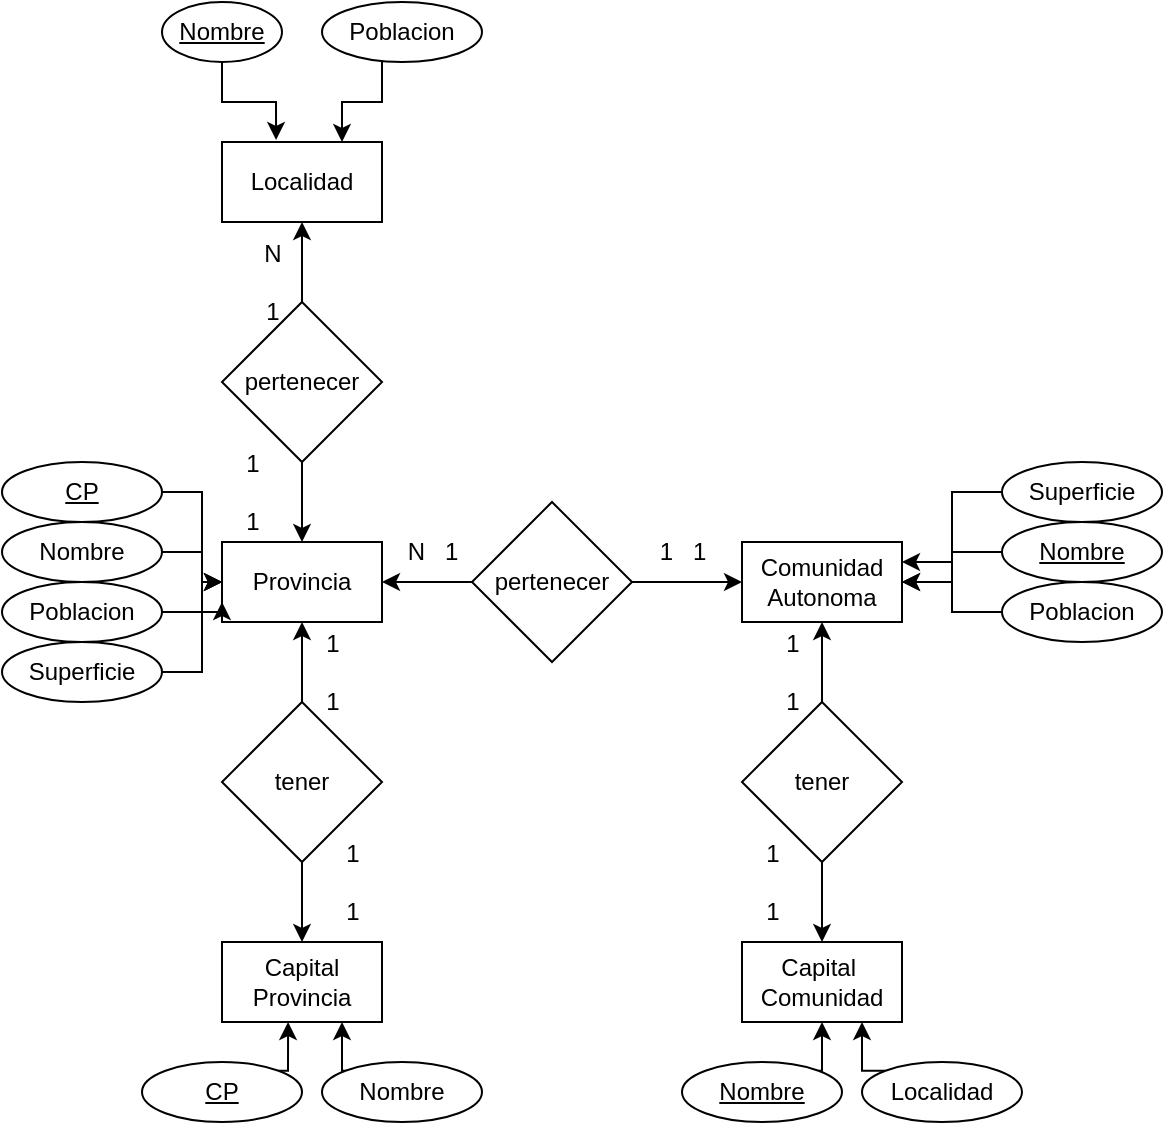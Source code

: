 <mxfile version="22.0.4" type="github">
  <diagram id="R2lEEEUBdFMjLlhIrx00" name="Page-1">
    <mxGraphModel dx="1195" dy="756" grid="1" gridSize="10" guides="1" tooltips="1" connect="1" arrows="1" fold="1" page="1" pageScale="1" pageWidth="850" pageHeight="1100" math="0" shadow="0" extFonts="Permanent Marker^https://fonts.googleapis.com/css?family=Permanent+Marker">
      <root>
        <mxCell id="0" />
        <mxCell id="1" parent="0" />
        <mxCell id="IX8ZnTn2tXp243q-xPvh-1" value="Localidad" style="rounded=0;whiteSpace=wrap;html=1;" parent="1" vertex="1">
          <mxGeometry x="220" y="300" width="80" height="40" as="geometry" />
        </mxCell>
        <mxCell id="IX8ZnTn2tXp243q-xPvh-2" value="Provincia" style="rounded=0;whiteSpace=wrap;html=1;" parent="1" vertex="1">
          <mxGeometry x="220" y="500" width="80" height="40" as="geometry" />
        </mxCell>
        <mxCell id="IX8ZnTn2tXp243q-xPvh-4" value="Comunidad Autonoma" style="rounded=0;whiteSpace=wrap;html=1;" parent="1" vertex="1">
          <mxGeometry x="480" y="500" width="80" height="40" as="geometry" />
        </mxCell>
        <mxCell id="IX8ZnTn2tXp243q-xPvh-5" value="Capital Provincia" style="rounded=0;whiteSpace=wrap;html=1;" parent="1" vertex="1">
          <mxGeometry x="220" y="700" width="80" height="40" as="geometry" />
        </mxCell>
        <mxCell id="IX8ZnTn2tXp243q-xPvh-6" value="&lt;div&gt;Capital&amp;nbsp;&lt;/div&gt;&lt;div&gt;Comunidad&lt;/div&gt;" style="rounded=0;whiteSpace=wrap;html=1;" parent="1" vertex="1">
          <mxGeometry x="480" y="700" width="80" height="40" as="geometry" />
        </mxCell>
        <mxCell id="NnU2XCsi2JXOLXrrLv1i-1" style="edgeStyle=orthogonalEdgeStyle;rounded=0;orthogonalLoop=1;jettySize=auto;html=1;" edge="1" parent="1" source="IX8ZnTn2tXp243q-xPvh-7" target="IX8ZnTn2tXp243q-xPvh-2">
          <mxGeometry relative="1" as="geometry" />
        </mxCell>
        <mxCell id="NnU2XCsi2JXOLXrrLv1i-2" style="edgeStyle=orthogonalEdgeStyle;rounded=0;orthogonalLoop=1;jettySize=auto;html=1;entryX=0.5;entryY=1;entryDx=0;entryDy=0;" edge="1" parent="1" source="IX8ZnTn2tXp243q-xPvh-7" target="IX8ZnTn2tXp243q-xPvh-1">
          <mxGeometry relative="1" as="geometry" />
        </mxCell>
        <mxCell id="IX8ZnTn2tXp243q-xPvh-7" value="pertenecer" style="rhombus;whiteSpace=wrap;html=1;" parent="1" vertex="1">
          <mxGeometry x="220" y="380" width="80" height="80" as="geometry" />
        </mxCell>
        <mxCell id="NnU2XCsi2JXOLXrrLv1i-3" style="edgeStyle=orthogonalEdgeStyle;rounded=0;orthogonalLoop=1;jettySize=auto;html=1;" edge="1" parent="1" source="IX8ZnTn2tXp243q-xPvh-8" target="IX8ZnTn2tXp243q-xPvh-2">
          <mxGeometry relative="1" as="geometry" />
        </mxCell>
        <mxCell id="NnU2XCsi2JXOLXrrLv1i-4" style="edgeStyle=orthogonalEdgeStyle;rounded=0;orthogonalLoop=1;jettySize=auto;html=1;entryX=0;entryY=0.5;entryDx=0;entryDy=0;" edge="1" parent="1" source="IX8ZnTn2tXp243q-xPvh-8" target="IX8ZnTn2tXp243q-xPvh-4">
          <mxGeometry relative="1" as="geometry" />
        </mxCell>
        <mxCell id="IX8ZnTn2tXp243q-xPvh-8" value="pertenecer" style="rhombus;whiteSpace=wrap;html=1;" parent="1" vertex="1">
          <mxGeometry x="345" y="480" width="80" height="80" as="geometry" />
        </mxCell>
        <mxCell id="IX8ZnTn2tXp243q-xPvh-9" value="Nombre" style="ellipse;whiteSpace=wrap;html=1;fontStyle=4" parent="1" vertex="1">
          <mxGeometry x="190" y="230" width="60" height="30" as="geometry" />
        </mxCell>
        <mxCell id="IX8ZnTn2tXp243q-xPvh-11" style="edgeStyle=orthogonalEdgeStyle;rounded=0;orthogonalLoop=1;jettySize=auto;html=1;exitX=1;exitY=1;exitDx=0;exitDy=0;entryX=0.75;entryY=0;entryDx=0;entryDy=0;" parent="1" source="IX8ZnTn2tXp243q-xPvh-10" target="IX8ZnTn2tXp243q-xPvh-1" edge="1">
          <mxGeometry relative="1" as="geometry">
            <Array as="points">
              <mxPoint x="300" y="256" />
              <mxPoint x="300" y="280" />
              <mxPoint x="280" y="280" />
            </Array>
          </mxGeometry>
        </mxCell>
        <mxCell id="IX8ZnTn2tXp243q-xPvh-10" value="Poblacion" style="ellipse;whiteSpace=wrap;html=1;" parent="1" vertex="1">
          <mxGeometry x="270" y="230" width="80" height="30" as="geometry" />
        </mxCell>
        <mxCell id="IX8ZnTn2tXp243q-xPvh-12" style="edgeStyle=orthogonalEdgeStyle;rounded=0;orthogonalLoop=1;jettySize=auto;html=1;entryX=0.338;entryY=-0.025;entryDx=0;entryDy=0;entryPerimeter=0;" parent="1" source="IX8ZnTn2tXp243q-xPvh-9" target="IX8ZnTn2tXp243q-xPvh-1" edge="1">
          <mxGeometry relative="1" as="geometry" />
        </mxCell>
        <mxCell id="IX8ZnTn2tXp243q-xPvh-18" style="edgeStyle=orthogonalEdgeStyle;rounded=0;orthogonalLoop=1;jettySize=auto;html=1;exitX=1;exitY=0.5;exitDx=0;exitDy=0;" parent="1" source="IX8ZnTn2tXp243q-xPvh-13" target="IX8ZnTn2tXp243q-xPvh-2" edge="1">
          <mxGeometry relative="1" as="geometry" />
        </mxCell>
        <mxCell id="IX8ZnTn2tXp243q-xPvh-13" value="Nombre" style="ellipse;whiteSpace=wrap;html=1;" parent="1" vertex="1">
          <mxGeometry x="110" y="490" width="80" height="30" as="geometry" />
        </mxCell>
        <mxCell id="IX8ZnTn2tXp243q-xPvh-19" style="edgeStyle=orthogonalEdgeStyle;rounded=0;orthogonalLoop=1;jettySize=auto;html=1;exitX=1;exitY=0.5;exitDx=0;exitDy=0;entryX=0;entryY=0.75;entryDx=0;entryDy=0;" parent="1" source="IX8ZnTn2tXp243q-xPvh-14" target="IX8ZnTn2tXp243q-xPvh-2" edge="1">
          <mxGeometry relative="1" as="geometry" />
        </mxCell>
        <mxCell id="IX8ZnTn2tXp243q-xPvh-14" value="Poblacion" style="ellipse;whiteSpace=wrap;html=1;" parent="1" vertex="1">
          <mxGeometry x="110" y="520" width="80" height="30" as="geometry" />
        </mxCell>
        <mxCell id="IX8ZnTn2tXp243q-xPvh-20" style="edgeStyle=orthogonalEdgeStyle;rounded=0;orthogonalLoop=1;jettySize=auto;html=1;exitX=1;exitY=0.5;exitDx=0;exitDy=0;entryX=0;entryY=0.5;entryDx=0;entryDy=0;" parent="1" source="IX8ZnTn2tXp243q-xPvh-15" target="IX8ZnTn2tXp243q-xPvh-2" edge="1">
          <mxGeometry relative="1" as="geometry">
            <Array as="points">
              <mxPoint x="210" y="565" />
              <mxPoint x="210" y="520" />
            </Array>
          </mxGeometry>
        </mxCell>
        <mxCell id="IX8ZnTn2tXp243q-xPvh-15" value="Superficie" style="ellipse;whiteSpace=wrap;html=1;" parent="1" vertex="1">
          <mxGeometry x="110" y="550" width="80" height="30" as="geometry" />
        </mxCell>
        <mxCell id="IX8ZnTn2tXp243q-xPvh-17" style="edgeStyle=orthogonalEdgeStyle;rounded=0;orthogonalLoop=1;jettySize=auto;html=1;exitX=1;exitY=0.5;exitDx=0;exitDy=0;" parent="1" source="IX8ZnTn2tXp243q-xPvh-16" target="IX8ZnTn2tXp243q-xPvh-2" edge="1">
          <mxGeometry relative="1" as="geometry">
            <Array as="points">
              <mxPoint x="210" y="475" />
              <mxPoint x="210" y="520" />
            </Array>
          </mxGeometry>
        </mxCell>
        <mxCell id="IX8ZnTn2tXp243q-xPvh-16" value="CP" style="ellipse;whiteSpace=wrap;html=1;fontStyle=4" parent="1" vertex="1">
          <mxGeometry x="110" y="460" width="80" height="30" as="geometry" />
        </mxCell>
        <mxCell id="IX8ZnTn2tXp243q-xPvh-28" style="edgeStyle=orthogonalEdgeStyle;rounded=0;orthogonalLoop=1;jettySize=auto;html=1;exitX=0;exitY=0.5;exitDx=0;exitDy=0;entryX=1;entryY=0.25;entryDx=0;entryDy=0;" parent="1" source="IX8ZnTn2tXp243q-xPvh-21" target="IX8ZnTn2tXp243q-xPvh-4" edge="1">
          <mxGeometry relative="1" as="geometry" />
        </mxCell>
        <mxCell id="IX8ZnTn2tXp243q-xPvh-21" value="Superficie" style="ellipse;whiteSpace=wrap;html=1;" parent="1" vertex="1">
          <mxGeometry x="610" y="460" width="80" height="30" as="geometry" />
        </mxCell>
        <mxCell id="IX8ZnTn2tXp243q-xPvh-29" style="edgeStyle=orthogonalEdgeStyle;rounded=0;orthogonalLoop=1;jettySize=auto;html=1;exitX=0;exitY=0.5;exitDx=0;exitDy=0;entryX=1;entryY=0.5;entryDx=0;entryDy=0;" parent="1" source="IX8ZnTn2tXp243q-xPvh-24" target="IX8ZnTn2tXp243q-xPvh-4" edge="1">
          <mxGeometry relative="1" as="geometry" />
        </mxCell>
        <mxCell id="IX8ZnTn2tXp243q-xPvh-24" value="Nombre" style="ellipse;whiteSpace=wrap;html=1;fontStyle=4" parent="1" vertex="1">
          <mxGeometry x="610" y="490" width="80" height="30" as="geometry" />
        </mxCell>
        <mxCell id="IX8ZnTn2tXp243q-xPvh-30" style="edgeStyle=orthogonalEdgeStyle;rounded=0;orthogonalLoop=1;jettySize=auto;html=1;exitX=0;exitY=0.5;exitDx=0;exitDy=0;" parent="1" source="IX8ZnTn2tXp243q-xPvh-25" target="IX8ZnTn2tXp243q-xPvh-4" edge="1">
          <mxGeometry relative="1" as="geometry" />
        </mxCell>
        <mxCell id="IX8ZnTn2tXp243q-xPvh-25" value="Poblacion" style="ellipse;whiteSpace=wrap;html=1;" parent="1" vertex="1">
          <mxGeometry x="610" y="520" width="80" height="30" as="geometry" />
        </mxCell>
        <mxCell id="IX8ZnTn2tXp243q-xPvh-34" style="edgeStyle=orthogonalEdgeStyle;rounded=0;orthogonalLoop=1;jettySize=auto;html=1;exitX=0;exitY=0;exitDx=0;exitDy=0;entryX=0.75;entryY=1;entryDx=0;entryDy=0;" parent="1" source="IX8ZnTn2tXp243q-xPvh-31" target="IX8ZnTn2tXp243q-xPvh-5" edge="1">
          <mxGeometry relative="1" as="geometry" />
        </mxCell>
        <mxCell id="IX8ZnTn2tXp243q-xPvh-31" value="Nombre" style="ellipse;whiteSpace=wrap;html=1;" parent="1" vertex="1">
          <mxGeometry x="270" y="760" width="80" height="30" as="geometry" />
        </mxCell>
        <mxCell id="IX8ZnTn2tXp243q-xPvh-32" value="CP" style="ellipse;whiteSpace=wrap;html=1;fontStyle=4" parent="1" vertex="1">
          <mxGeometry x="180" y="760" width="80" height="30" as="geometry" />
        </mxCell>
        <mxCell id="IX8ZnTn2tXp243q-xPvh-33" style="edgeStyle=orthogonalEdgeStyle;rounded=0;orthogonalLoop=1;jettySize=auto;html=1;exitX=1;exitY=0;exitDx=0;exitDy=0;entryX=0.413;entryY=1;entryDx=0;entryDy=0;entryPerimeter=0;" parent="1" source="IX8ZnTn2tXp243q-xPvh-32" target="IX8ZnTn2tXp243q-xPvh-5" edge="1">
          <mxGeometry relative="1" as="geometry" />
        </mxCell>
        <mxCell id="IX8ZnTn2tXp243q-xPvh-37" style="edgeStyle=orthogonalEdgeStyle;rounded=0;orthogonalLoop=1;jettySize=auto;html=1;exitX=1;exitY=0;exitDx=0;exitDy=0;entryX=0.5;entryY=1;entryDx=0;entryDy=0;" parent="1" source="IX8ZnTn2tXp243q-xPvh-35" target="IX8ZnTn2tXp243q-xPvh-6" edge="1">
          <mxGeometry relative="1" as="geometry" />
        </mxCell>
        <mxCell id="IX8ZnTn2tXp243q-xPvh-35" value="Nombre" style="ellipse;whiteSpace=wrap;html=1;fontStyle=4" parent="1" vertex="1">
          <mxGeometry x="450" y="760" width="80" height="30" as="geometry" />
        </mxCell>
        <mxCell id="IX8ZnTn2tXp243q-xPvh-38" style="edgeStyle=orthogonalEdgeStyle;rounded=0;orthogonalLoop=1;jettySize=auto;html=1;exitX=0;exitY=0;exitDx=0;exitDy=0;entryX=0.75;entryY=1;entryDx=0;entryDy=0;" parent="1" source="IX8ZnTn2tXp243q-xPvh-36" target="IX8ZnTn2tXp243q-xPvh-6" edge="1">
          <mxGeometry relative="1" as="geometry" />
        </mxCell>
        <mxCell id="IX8ZnTn2tXp243q-xPvh-36" value="Localidad" style="ellipse;whiteSpace=wrap;html=1;" parent="1" vertex="1">
          <mxGeometry x="540" y="760" width="80" height="30" as="geometry" />
        </mxCell>
        <mxCell id="NnU2XCsi2JXOLXrrLv1i-7" style="edgeStyle=orthogonalEdgeStyle;rounded=0;orthogonalLoop=1;jettySize=auto;html=1;entryX=0.5;entryY=0;entryDx=0;entryDy=0;" edge="1" parent="1" source="NnU2XCsi2JXOLXrrLv1i-6" target="IX8ZnTn2tXp243q-xPvh-5">
          <mxGeometry relative="1" as="geometry" />
        </mxCell>
        <mxCell id="NnU2XCsi2JXOLXrrLv1i-8" style="edgeStyle=orthogonalEdgeStyle;rounded=0;orthogonalLoop=1;jettySize=auto;html=1;entryX=0.5;entryY=1;entryDx=0;entryDy=0;" edge="1" parent="1" source="NnU2XCsi2JXOLXrrLv1i-6" target="IX8ZnTn2tXp243q-xPvh-2">
          <mxGeometry relative="1" as="geometry" />
        </mxCell>
        <mxCell id="NnU2XCsi2JXOLXrrLv1i-6" value="tener" style="rhombus;whiteSpace=wrap;html=1;" vertex="1" parent="1">
          <mxGeometry x="220" y="580" width="80" height="80" as="geometry" />
        </mxCell>
        <mxCell id="NnU2XCsi2JXOLXrrLv1i-10" style="edgeStyle=orthogonalEdgeStyle;rounded=0;orthogonalLoop=1;jettySize=auto;html=1;entryX=0.5;entryY=1;entryDx=0;entryDy=0;" edge="1" parent="1" source="NnU2XCsi2JXOLXrrLv1i-9" target="IX8ZnTn2tXp243q-xPvh-4">
          <mxGeometry relative="1" as="geometry" />
        </mxCell>
        <mxCell id="NnU2XCsi2JXOLXrrLv1i-11" style="edgeStyle=orthogonalEdgeStyle;rounded=0;orthogonalLoop=1;jettySize=auto;html=1;entryX=0.5;entryY=0;entryDx=0;entryDy=0;" edge="1" parent="1" source="NnU2XCsi2JXOLXrrLv1i-9" target="IX8ZnTn2tXp243q-xPvh-6">
          <mxGeometry relative="1" as="geometry" />
        </mxCell>
        <mxCell id="NnU2XCsi2JXOLXrrLv1i-9" value="tener" style="rhombus;whiteSpace=wrap;html=1;" vertex="1" parent="1">
          <mxGeometry x="480" y="580" width="80" height="80" as="geometry" />
        </mxCell>
        <mxCell id="NnU2XCsi2JXOLXrrLv1i-12" value="N&amp;nbsp;&amp;nbsp; 1" style="text;html=1;align=center;verticalAlign=middle;resizable=0;points=[];autosize=1;strokeColor=none;fillColor=none;" vertex="1" parent="1">
          <mxGeometry x="300" y="490" width="50" height="30" as="geometry" />
        </mxCell>
        <mxCell id="NnU2XCsi2JXOLXrrLv1i-13" value="1&amp;nbsp;&amp;nbsp; 1" style="text;html=1;align=center;verticalAlign=middle;resizable=0;points=[];autosize=1;strokeColor=none;fillColor=none;" vertex="1" parent="1">
          <mxGeometry x="425" y="490" width="50" height="30" as="geometry" />
        </mxCell>
        <mxCell id="NnU2XCsi2JXOLXrrLv1i-14" value="&lt;div&gt;1&lt;/div&gt;&lt;div&gt;&lt;br&gt;&lt;/div&gt;&lt;div&gt;1&lt;/div&gt;" style="text;html=1;align=center;verticalAlign=middle;resizable=0;points=[];autosize=1;strokeColor=none;fillColor=none;" vertex="1" parent="1">
          <mxGeometry x="260" y="535" width="30" height="60" as="geometry" />
        </mxCell>
        <mxCell id="NnU2XCsi2JXOLXrrLv1i-15" value="&lt;div&gt;1&lt;/div&gt;&lt;div&gt;&lt;br&gt;&lt;/div&gt;&lt;div&gt;1&lt;/div&gt;" style="text;html=1;align=center;verticalAlign=middle;resizable=0;points=[];autosize=1;strokeColor=none;fillColor=none;" vertex="1" parent="1">
          <mxGeometry x="270" y="640" width="30" height="60" as="geometry" />
        </mxCell>
        <mxCell id="NnU2XCsi2JXOLXrrLv1i-16" value="&lt;div&gt;1&lt;/div&gt;&lt;div&gt;&lt;br&gt;&lt;/div&gt;&lt;div&gt;1&lt;/div&gt;" style="text;html=1;align=center;verticalAlign=middle;resizable=0;points=[];autosize=1;strokeColor=none;fillColor=none;" vertex="1" parent="1">
          <mxGeometry x="490" y="535" width="30" height="60" as="geometry" />
        </mxCell>
        <mxCell id="NnU2XCsi2JXOLXrrLv1i-17" value="&lt;div&gt;1&lt;/div&gt;&lt;div&gt;&lt;br&gt;&lt;/div&gt;&lt;div&gt;1&lt;/div&gt;" style="text;html=1;align=center;verticalAlign=middle;resizable=0;points=[];autosize=1;strokeColor=none;fillColor=none;" vertex="1" parent="1">
          <mxGeometry x="480" y="640" width="30" height="60" as="geometry" />
        </mxCell>
        <mxCell id="NnU2XCsi2JXOLXrrLv1i-18" value="&lt;div&gt;N&lt;br&gt;&lt;/div&gt;&lt;div&gt;&lt;br&gt;&lt;/div&gt;&lt;div&gt;1&lt;/div&gt;" style="text;html=1;align=center;verticalAlign=middle;resizable=0;points=[];autosize=1;strokeColor=none;fillColor=none;" vertex="1" parent="1">
          <mxGeometry x="230" y="340" width="30" height="60" as="geometry" />
        </mxCell>
        <mxCell id="NnU2XCsi2JXOLXrrLv1i-19" value="&lt;div&gt;1&lt;/div&gt;&lt;div&gt;&lt;br&gt;&lt;/div&gt;&lt;div&gt;1&lt;br&gt;&lt;/div&gt;" style="text;html=1;align=center;verticalAlign=middle;resizable=0;points=[];autosize=1;strokeColor=none;fillColor=none;" vertex="1" parent="1">
          <mxGeometry x="220" y="445" width="30" height="60" as="geometry" />
        </mxCell>
      </root>
    </mxGraphModel>
  </diagram>
</mxfile>
